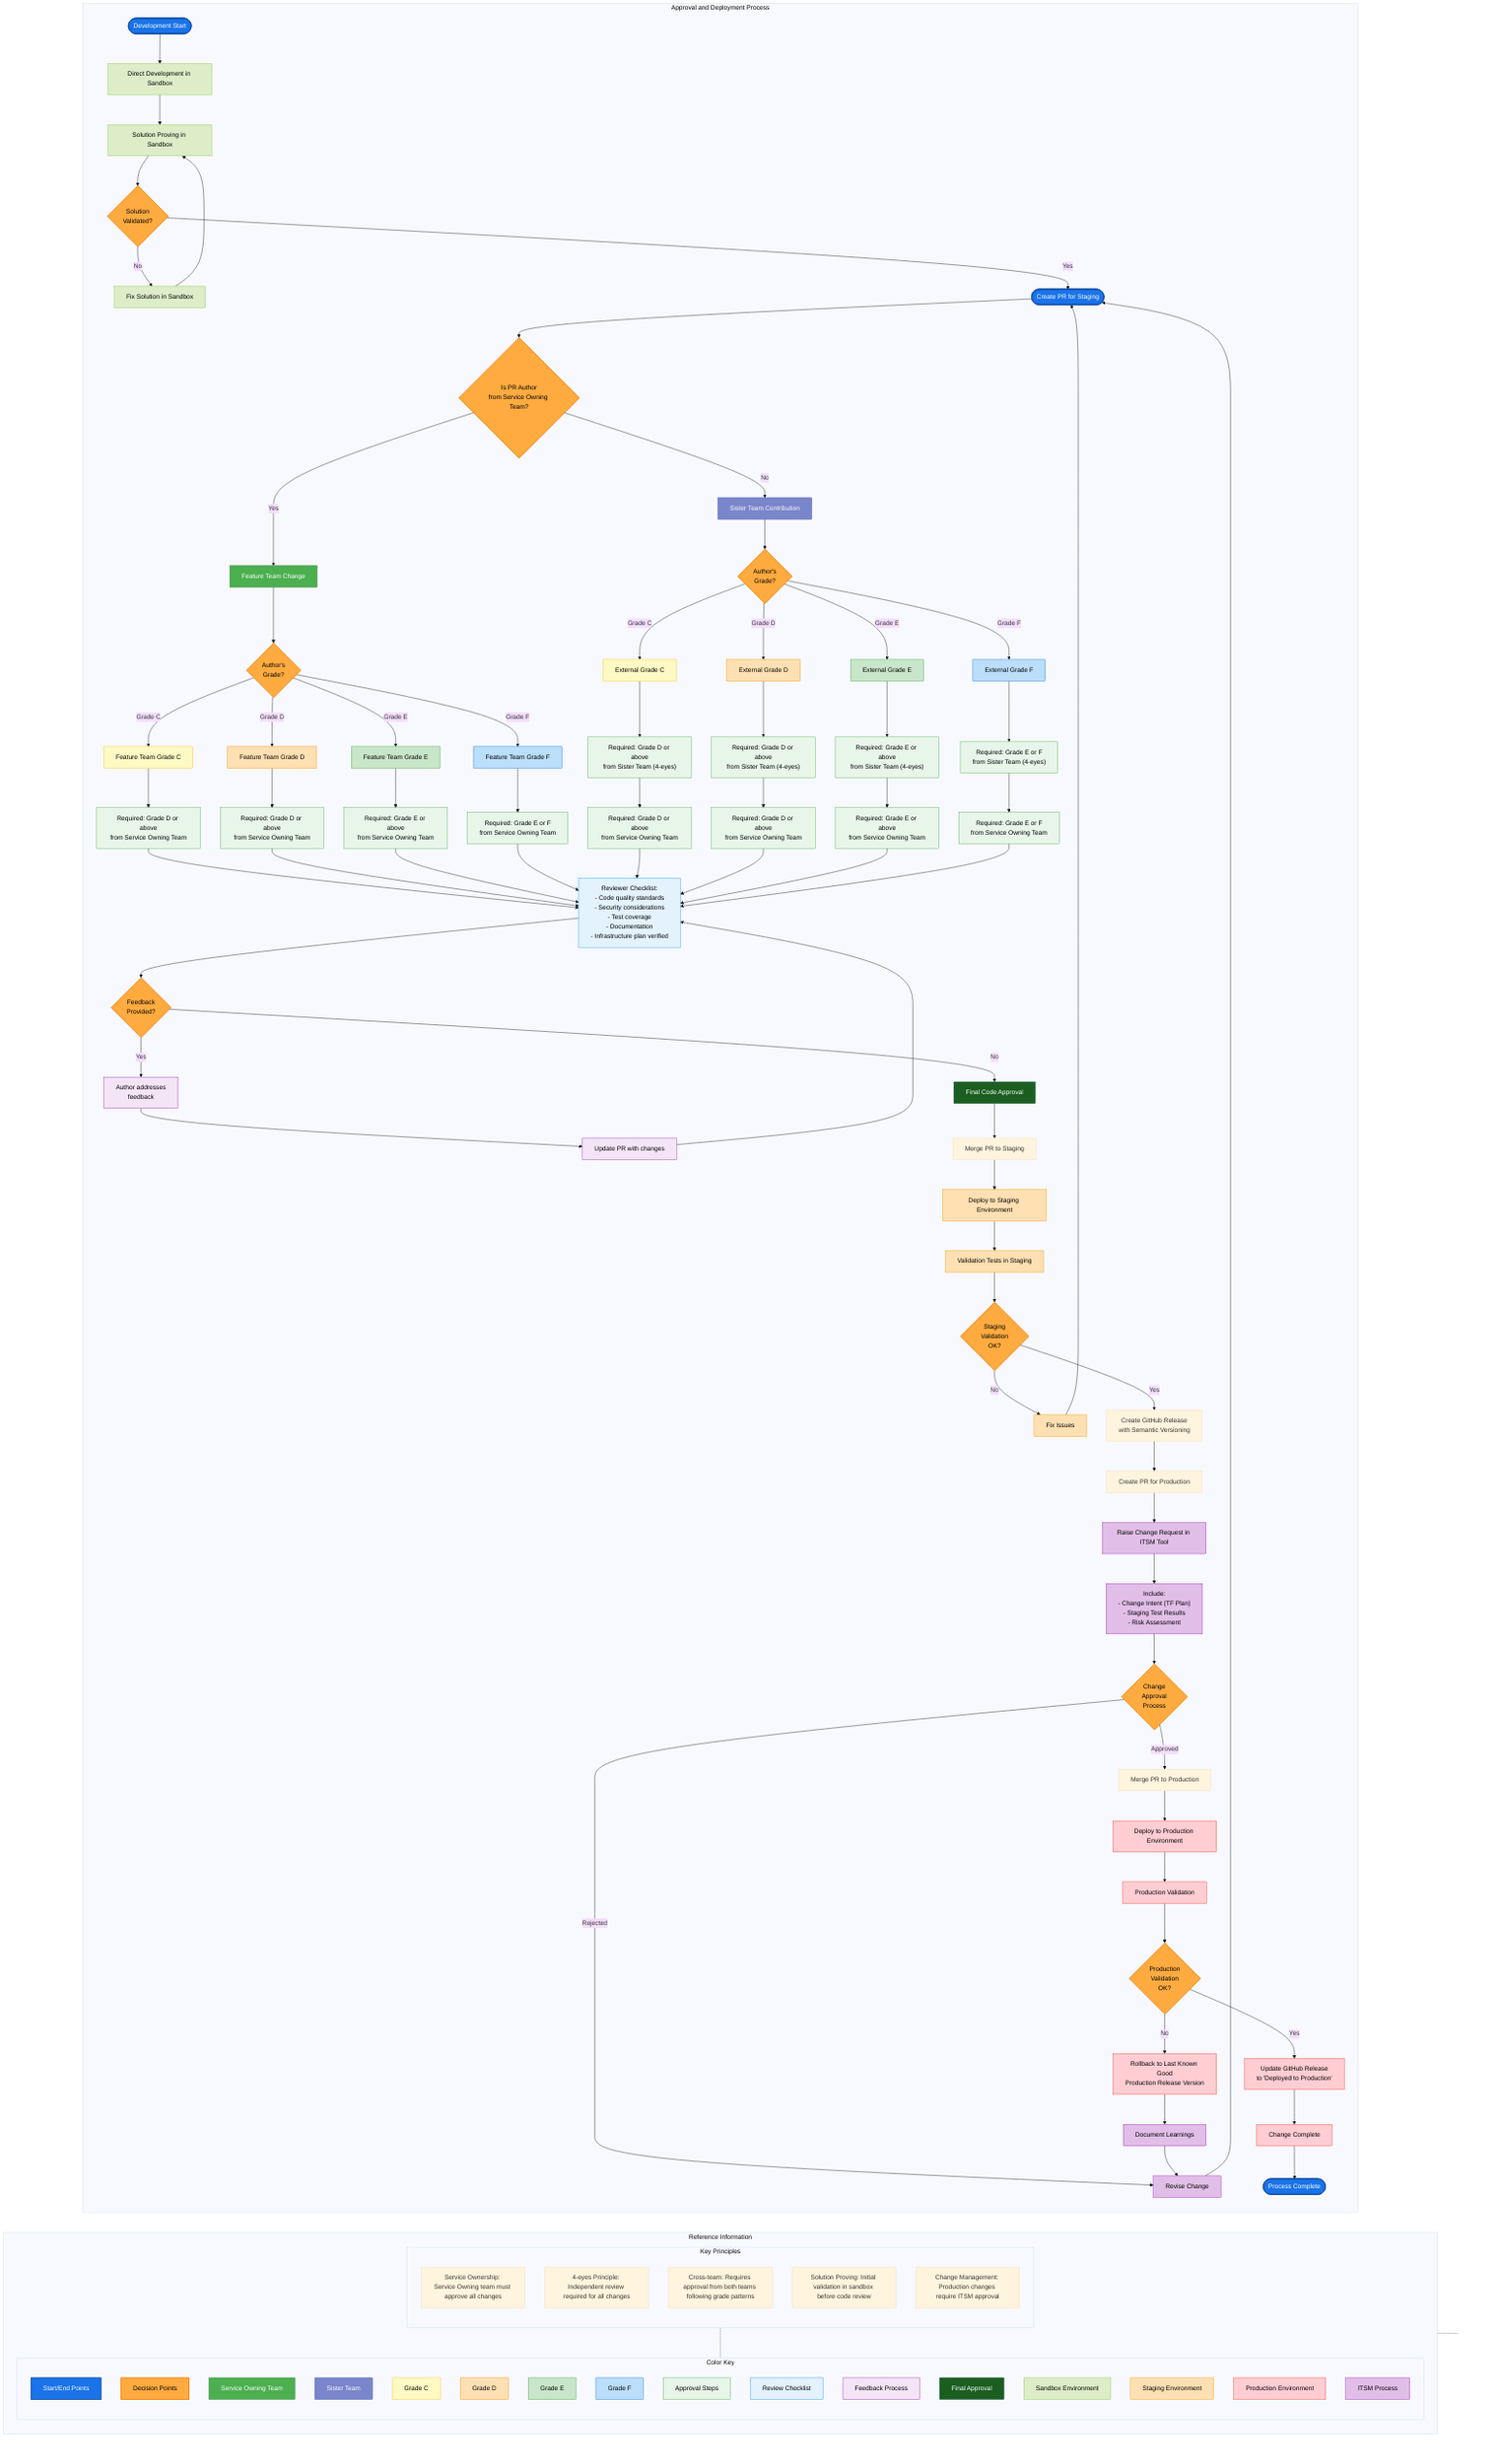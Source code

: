 %%{init: {'theme': 'base', 'themeVariables': { 'canvasBg': '#f0f0f0' }}}%%
flowchart LR
    %% Main flow colors
    classDef startEnd fill:#1a73e8,stroke:#0d47a1,color:white,stroke-width:2px
    classDef question fill:#ffab40,stroke:#f57c00,color:black,stroke-width:2px
    classDef process fill:#f5f5f5,stroke:#9e9e9e,color:black
    classDef hidden fill:none,stroke:none,color:none
    
    %% Team colors
    classDef serviceOwning fill:#4caf50,stroke:#2e7d32,color:white
    classDef sisterTeam fill:#7986cb,stroke:#3949ab,color:white
    
    %% Grade colors
    classDef gradeC fill:#fff9c4,stroke:#fbc02d,color:black
    classDef gradeD fill:#ffe0b2,stroke:#fb8c00,color:black
    classDef gradeE fill:#c8e6c9,stroke:#43a047,color:black
    classDef gradeF fill:#bbdefb,stroke:#1976d2,color:black
    
    %% Approval colors
    classDef approval fill:#e8f5e9,stroke:#4caf50,color:black
    classDef reviewChecklist fill:#e3f2fd,stroke:#2196f3,color:black
    classDef feedback fill:#f3e5f5,stroke:#9c27b0,color:black
    classDef finalApproval fill:#1b5e20,stroke:#004d40,color:white
    classDef noApproval fill:#e0e0e0,stroke:#9e9e9e,color:black
    
    %% Environment colors
    classDef sandbox fill:#DCEDC8,stroke:#8BC34A,color:black
    classDef staging fill:#FFE0B2,stroke:#FF9800,color:black
    classDef production fill:#FFCDD2,stroke:#F44336,color:black
    classDef itsm fill:#E1BEE7,stroke:#9C27B0,color:black
    
    subgraph Reference["Reference Information"]
        direction TB
        
        subgraph Principles["Key Principles"]
            direction TB
            p1["Service Ownership: Service Owning team must approve all changes"]
            p2["4-eyes Principle: Independent review required for all changes"]
            p3["Cross-team: Requires approval from both teams following grade patterns"]
            p4["Solution Proving: Initial validation in sandbox before code review"]
            p5["Change Management: Production changes require ITSM approval"]
        end
        
        subgraph ColorKey["Color Key"]
            direction TB
            k1["Start/End Points"]
            k2["Decision Points"]
            k3["Service Owning Team"]
            k4["Sister Team"]
            k5["Grade C"]
            k6["Grade D"]
            k7["Grade E"]
            k8["Grade F"]
            k9["Approval Steps"]
            k10["Review Checklist"]
            k11["Feedback Process"]
            k12["Final Approval"]
            k14["Sandbox Environment"]
            k15["Staging Environment"]
            k16["Production Environment"]
            k17["ITSM Process"]
        end
        
        %% Force side-by-side layout
        Principles -.- ColorKey
    end
    
    spacer1[" "]:::hidden
    Reference -.- spacer1:::hidden
    
    subgraph Process["Approval and Deployment Process"]
        direction TB
        %% Sandbox Development (No PR)
        DevStart([Development Start]) --> SandboxDev["Direct Development in Sandbox"]:::sandbox
        SandboxDev --> SolutionProving["Solution Proving in Sandbox"]:::sandbox
        SolutionProving --> SandboxValidation{Solution\nValidated?}
        
        SandboxValidation -->|No| FixSolution["Fix Solution in Sandbox"]:::sandbox
        SandboxValidation -->|Yes| PR([Create PR for Staging])
        
        FixSolution --> SolutionProving
        
        %% PR Approval Process for Staging
        PR --> OwnerCheck{Is PR Author\nfrom Service Owning Team?}
        
        OwnerCheck -->|Yes| InternalPath["Feature Team Change"]
        OwnerCheck -->|No| ExternalPath["Sister Team Contribution"]
        
        InternalPath --> InternalGradeCheck{Author's\nGrade?}
        ExternalPath --> ExternalGradeCheck{Author's\nGrade?}
        
        %% Feature team approval path
        InternalGradeCheck -->|Grade C| IC["Feature Team Grade C"]
        InternalGradeCheck -->|Grade D| ID["Feature Team Grade D"]
        InternalGradeCheck -->|Grade E| IE["Feature Team Grade E"]
        InternalGradeCheck -->|Grade F| IF["Feature Team Grade F"]
        
        IC --> ICApproval["Required: Grade D or above\nfrom Service Owning Team"]
        ID --> IDApproval["Required: Grade D or above\nfrom Service Owning Team"]
        IE --> IEApproval["Required: Grade E or above\nfrom Service Owning Team"]
        IF --> IFApproval["Required: Grade E or F\nfrom Service Owning Team"]
        
        %% Sister team approval path
        ExternalGradeCheck -->|Grade C| EC["External Grade C"]
        ExternalGradeCheck -->|Grade D| ED["External Grade D"]
        ExternalGradeCheck -->|Grade E| EE["External Grade E"]
        ExternalGradeCheck -->|Grade F| EF["External Grade F"]
        
        %% Sister team internal 4-eyes check
        EC --> ECApproval["Required: Grade D or above\nfrom Sister Team (4-eyes)"]
        ED --> EDApproval["Required: Grade D or above\nfrom Sister Team (4-eyes)"]
        EE --> EEApproval["Required: Grade E or above\nfrom Sister Team (4-eyes)"]
        EF --> EFApproval["Required: Grade E or F\nfrom Sister Team (4-eyes)"]
        
        %% Service owning team approval (same grade pattern)
        ECApproval --> OCApproval["Required: Grade D or above\nfrom Service Owning Team"]
        EDApproval --> ODApproval["Required: Grade D or above\nfrom Service Owning Team"]
        EEApproval --> OEApproval["Required: Grade E or above\nfrom Service Owning Team"]
        EFApproval --> OFApproval["Required: Grade E or F\nfrom Service Owning Team"]
        
        %% Connect all approval paths to review checklist
        ICApproval --> ReviewChecklist
        IDApproval --> ReviewChecklist
        IEApproval --> ReviewChecklist
        IFApproval --> ReviewChecklist
        
        OCApproval --> ReviewChecklist
        ODApproval --> ReviewChecklist
        OEApproval --> ReviewChecklist
        OFApproval --> ReviewChecklist
        
        ReviewChecklist["Reviewer Checklist:\n- Code quality standards\n- Security considerations\n- Test coverage\n- Documentation\n- Infrastructure plan verified"] --> FeedbackLoop{Feedback\nProvided?}
        
        FeedbackLoop -->|Yes| AddressFeedback["Author addresses\nfeedback"]:::feedback
        FeedbackLoop -->|No| FinalCodeApproval["Final Code Approval"]
        
        %% NEW STEP: Update PR after addressing feedback
        AddressFeedback --> UpdatePR["Update PR with changes"]:::feedback
        UpdatePR --> ReviewChecklist
        
        %% Final staging deployment
        FinalCodeApproval --> MergePRStaging["Merge PR to Staging"]
        MergePRStaging --> DeployStaging["Deploy to Staging Environment"]:::staging
        
        DeployStaging --> StagingTest["Validation Tests in Staging"]:::staging
        StagingTest --> StagingOK{Staging\nValidation\nOK?}
        StagingOK -->|No| FixStaging["Fix Issues"]:::staging
        StagingOK -->|Yes| CreateGitHubRelease["Create GitHub Release\nwith Semantic Versioning"]
CreateGitHubRelease --> CreatePRProd["Create PR for Production"]
        
        CreatePRProd --> RaiseITSM["Raise Change Request in ITSM Tool"]:::itsm
        
        FixStaging --> PR
        
        %% Production Path via ITSM
        RaiseITSM --> ITSMDetails["Include:\n- Change Intent (TF Plan)\n- Staging Test Results\n- Risk Assessment"]:::itsm
        ITSMDetails --> ChangeApproval{Change\nApproval\nProcess}
        
        ChangeApproval -->|Rejected| ReviseChange["Revise Change"]:::itsm
        ChangeApproval -->|Approved| MergePRProd["Merge PR to Production"]
        
        MergePRProd --> ProdEnv["Deploy to Production Environment"]:::production
        
        ReviseChange --> PR
        
        ProdEnv --> ProdValidation["Production Validation"]:::production
        ProdValidation --> ProdOK{Production\nValidation\nOK?}
        
        ProdOK -->|No| Rollback["Rollback to Last Known Good\nProduction Release Version"]:::production
        ProdOK -->|Yes| UpdateRelease["Update GitHub Release\nto 'Deployed to Production'"]:::production
UpdateRelease --> Complete["Change Complete"]:::production
        
        Rollback --> LearnFromFailure["Document Learnings"]:::itsm
        LearnFromFailure --> ReviseChange
        
        Complete --> Completion([Process Complete])
    end
    
    %% Apply classes
    class DevStart,PR,Completion startEnd
    class OwnerCheck,InternalGradeCheck,ExternalGradeCheck,FeedbackLoop,SandboxValidation,StagingOK,ChangeApproval,ProdOK question
    class InternalPath,IC,ID,IE,IF serviceOwning
    class ExternalPath,EC,ED,EE,EF sisterTeam
    
    %% Grade-specific node colors
    class IC,EC gradeC
    class ID,ED gradeD
    class IE,EE gradeE
    class IF,EF gradeF
    
    %% Process node colors
    class ECApproval,EDApproval,EEApproval,EFApproval approval
    class ICApproval,IDApproval,IEApproval,IFApproval approval
    class OCApproval,ODApproval,OEApproval,OFApproval approval
    class ReviewChecklist reviewChecklist
    class AddressFeedback,UpdatePR feedback
    class FinalCodeApproval finalApproval
    
    %% Environment node colors
    class SandboxDev,SolutionProving,FixSolution sandbox
    class DeployStaging,StagingTest,FixStaging staging
    class ProdEnv,ProdValidation,Rollback,Complete production
    class RaiseITSM,ITSMDetails,ReviseChange,LearnFromFailure itsm
    
    %% Apply classes to color key
    class k1 startEnd
    class k2 question
    class k3 serviceOwning
    class k4 sisterTeam
    class k5 gradeC
    class k6 gradeD
    class k7 gradeE
    class k8 gradeF
    class k9 approval
    class k10 reviewChecklist
    class k11 feedback
    class k12 finalApproval
    class k14 sandbox
    class k15 staging
    class k16 production
    class k17 itsm